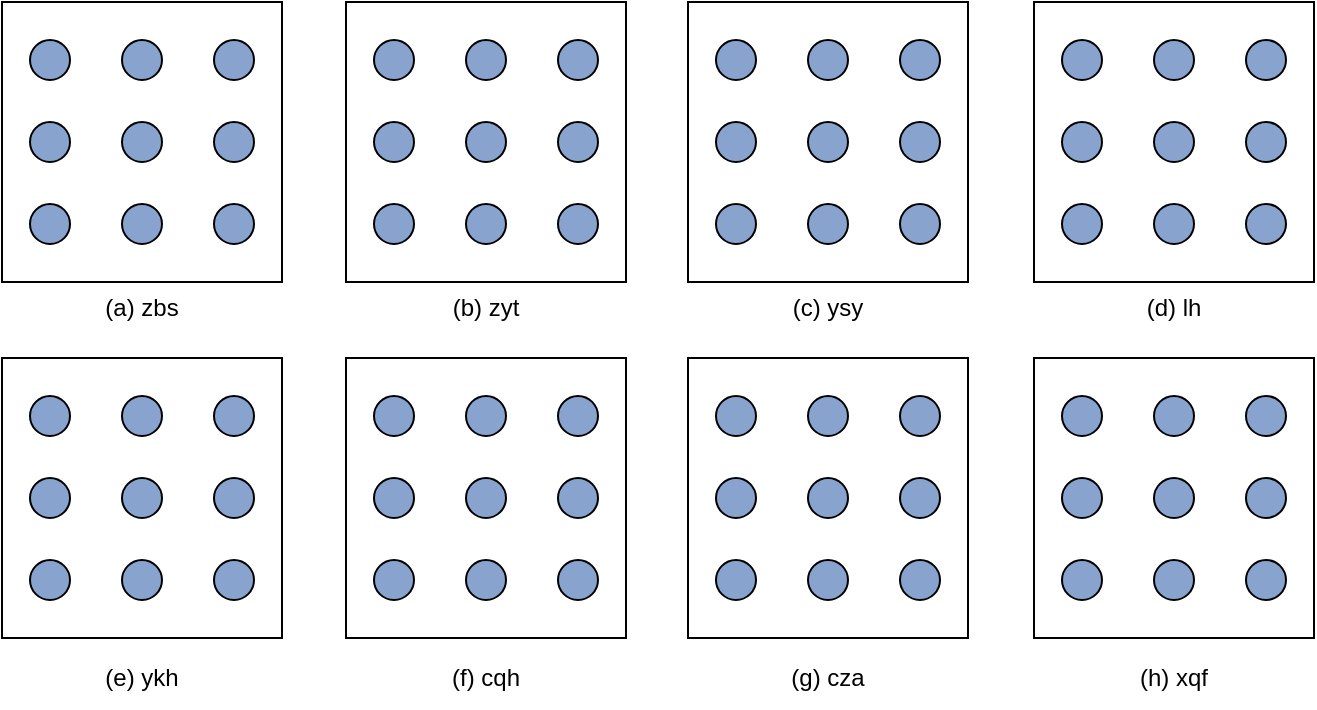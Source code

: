 <mxfile version="18.0.7" type="github">
  <diagram id="_xZDCPKDJ4cOwNuJxsT0" name="Page-1">
    <mxGraphModel dx="782" dy="482" grid="0" gridSize="10" guides="1" tooltips="1" connect="1" arrows="1" fold="1" page="1" pageScale="1" pageWidth="827" pageHeight="1169" math="0" shadow="0">
      <root>
        <mxCell id="0" />
        <mxCell id="1" parent="0" />
        <mxCell id="hkOxzjE-X1axXh_WFCk2-1" value="" style="whiteSpace=wrap;html=1;aspect=fixed;" vertex="1" parent="1">
          <mxGeometry x="46" y="276" width="140" height="140" as="geometry" />
        </mxCell>
        <mxCell id="hkOxzjE-X1axXh_WFCk2-2" value="" style="ellipse;whiteSpace=wrap;html=1;aspect=fixed;fillColor=#88A4CE;strokeColor=#000000;" vertex="1" parent="1">
          <mxGeometry x="60" y="295" width="20" height="20" as="geometry" />
        </mxCell>
        <mxCell id="hkOxzjE-X1axXh_WFCk2-3" value="" style="ellipse;whiteSpace=wrap;html=1;aspect=fixed;fillColor=#88A4CE;strokeColor=#000000;" vertex="1" parent="1">
          <mxGeometry x="106" y="295" width="20" height="20" as="geometry" />
        </mxCell>
        <mxCell id="hkOxzjE-X1axXh_WFCk2-4" value="" style="ellipse;whiteSpace=wrap;html=1;aspect=fixed;fillColor=#88A4CE;" vertex="1" parent="1">
          <mxGeometry x="152" y="295" width="20" height="20" as="geometry" />
        </mxCell>
        <mxCell id="hkOxzjE-X1axXh_WFCk2-5" value="" style="ellipse;whiteSpace=wrap;html=1;aspect=fixed;fillColor=#88A4CE;" vertex="1" parent="1">
          <mxGeometry x="60" y="336" width="20" height="20" as="geometry" />
        </mxCell>
        <mxCell id="hkOxzjE-X1axXh_WFCk2-6" value="" style="ellipse;whiteSpace=wrap;html=1;aspect=fixed;fillColor=#88A4CE;" vertex="1" parent="1">
          <mxGeometry x="106" y="336" width="20" height="20" as="geometry" />
        </mxCell>
        <mxCell id="hkOxzjE-X1axXh_WFCk2-7" value="" style="ellipse;whiteSpace=wrap;html=1;aspect=fixed;fillColor=#88A4CE;" vertex="1" parent="1">
          <mxGeometry x="152" y="336" width="20" height="20" as="geometry" />
        </mxCell>
        <mxCell id="hkOxzjE-X1axXh_WFCk2-8" value="" style="ellipse;whiteSpace=wrap;html=1;aspect=fixed;fillColor=#88A4CE;" vertex="1" parent="1">
          <mxGeometry x="60" y="377" width="20" height="20" as="geometry" />
        </mxCell>
        <mxCell id="hkOxzjE-X1axXh_WFCk2-9" value="" style="ellipse;whiteSpace=wrap;html=1;aspect=fixed;fillColor=#88A4CE;" vertex="1" parent="1">
          <mxGeometry x="152" y="377" width="20" height="20" as="geometry" />
        </mxCell>
        <mxCell id="hkOxzjE-X1axXh_WFCk2-10" value="" style="ellipse;whiteSpace=wrap;html=1;aspect=fixed;fillColor=#88A4CE;" vertex="1" parent="1">
          <mxGeometry x="106" y="377" width="20" height="20" as="geometry" />
        </mxCell>
        <mxCell id="hkOxzjE-X1axXh_WFCk2-11" value="" style="whiteSpace=wrap;html=1;aspect=fixed;" vertex="1" parent="1">
          <mxGeometry x="218" y="276" width="140" height="140" as="geometry" />
        </mxCell>
        <mxCell id="hkOxzjE-X1axXh_WFCk2-12" value="" style="ellipse;whiteSpace=wrap;html=1;aspect=fixed;fillColor=#88A4CE;strokeColor=#000000;" vertex="1" parent="1">
          <mxGeometry x="232" y="295" width="20" height="20" as="geometry" />
        </mxCell>
        <mxCell id="hkOxzjE-X1axXh_WFCk2-13" value="" style="ellipse;whiteSpace=wrap;html=1;aspect=fixed;fillColor=#88A4CE;strokeColor=#000000;" vertex="1" parent="1">
          <mxGeometry x="278" y="295" width="20" height="20" as="geometry" />
        </mxCell>
        <mxCell id="hkOxzjE-X1axXh_WFCk2-14" value="" style="ellipse;whiteSpace=wrap;html=1;aspect=fixed;fillColor=#88A4CE;" vertex="1" parent="1">
          <mxGeometry x="324" y="295" width="20" height="20" as="geometry" />
        </mxCell>
        <mxCell id="hkOxzjE-X1axXh_WFCk2-15" value="" style="ellipse;whiteSpace=wrap;html=1;aspect=fixed;fillColor=#88A4CE;" vertex="1" parent="1">
          <mxGeometry x="232" y="336" width="20" height="20" as="geometry" />
        </mxCell>
        <mxCell id="hkOxzjE-X1axXh_WFCk2-16" value="" style="ellipse;whiteSpace=wrap;html=1;aspect=fixed;fillColor=#88A4CE;" vertex="1" parent="1">
          <mxGeometry x="278" y="336" width="20" height="20" as="geometry" />
        </mxCell>
        <mxCell id="hkOxzjE-X1axXh_WFCk2-17" value="" style="ellipse;whiteSpace=wrap;html=1;aspect=fixed;fillColor=#88A4CE;" vertex="1" parent="1">
          <mxGeometry x="324" y="336" width="20" height="20" as="geometry" />
        </mxCell>
        <mxCell id="hkOxzjE-X1axXh_WFCk2-18" value="" style="ellipse;whiteSpace=wrap;html=1;aspect=fixed;fillColor=#88A4CE;" vertex="1" parent="1">
          <mxGeometry x="232" y="377" width="20" height="20" as="geometry" />
        </mxCell>
        <mxCell id="hkOxzjE-X1axXh_WFCk2-19" value="" style="ellipse;whiteSpace=wrap;html=1;aspect=fixed;fillColor=#88A4CE;" vertex="1" parent="1">
          <mxGeometry x="324" y="377" width="20" height="20" as="geometry" />
        </mxCell>
        <mxCell id="hkOxzjE-X1axXh_WFCk2-20" value="" style="ellipse;whiteSpace=wrap;html=1;aspect=fixed;fillColor=#88A4CE;" vertex="1" parent="1">
          <mxGeometry x="278" y="377" width="20" height="20" as="geometry" />
        </mxCell>
        <mxCell id="hkOxzjE-X1axXh_WFCk2-21" value="" style="whiteSpace=wrap;html=1;aspect=fixed;" vertex="1" parent="1">
          <mxGeometry x="389" y="276" width="140" height="140" as="geometry" />
        </mxCell>
        <mxCell id="hkOxzjE-X1axXh_WFCk2-22" value="" style="ellipse;whiteSpace=wrap;html=1;aspect=fixed;fillColor=#88A4CE;strokeColor=#000000;" vertex="1" parent="1">
          <mxGeometry x="403" y="295" width="20" height="20" as="geometry" />
        </mxCell>
        <mxCell id="hkOxzjE-X1axXh_WFCk2-23" value="" style="ellipse;whiteSpace=wrap;html=1;aspect=fixed;fillColor=#88A4CE;strokeColor=#000000;" vertex="1" parent="1">
          <mxGeometry x="449" y="295" width="20" height="20" as="geometry" />
        </mxCell>
        <mxCell id="hkOxzjE-X1axXh_WFCk2-24" value="" style="ellipse;whiteSpace=wrap;html=1;aspect=fixed;fillColor=#88A4CE;" vertex="1" parent="1">
          <mxGeometry x="495" y="295" width="20" height="20" as="geometry" />
        </mxCell>
        <mxCell id="hkOxzjE-X1axXh_WFCk2-25" value="" style="ellipse;whiteSpace=wrap;html=1;aspect=fixed;fillColor=#88A4CE;" vertex="1" parent="1">
          <mxGeometry x="403" y="336" width="20" height="20" as="geometry" />
        </mxCell>
        <mxCell id="hkOxzjE-X1axXh_WFCk2-26" value="" style="ellipse;whiteSpace=wrap;html=1;aspect=fixed;fillColor=#88A4CE;" vertex="1" parent="1">
          <mxGeometry x="449" y="336" width="20" height="20" as="geometry" />
        </mxCell>
        <mxCell id="hkOxzjE-X1axXh_WFCk2-27" value="" style="ellipse;whiteSpace=wrap;html=1;aspect=fixed;fillColor=#88A4CE;" vertex="1" parent="1">
          <mxGeometry x="495" y="336" width="20" height="20" as="geometry" />
        </mxCell>
        <mxCell id="hkOxzjE-X1axXh_WFCk2-28" value="" style="ellipse;whiteSpace=wrap;html=1;aspect=fixed;fillColor=#88A4CE;" vertex="1" parent="1">
          <mxGeometry x="403" y="377" width="20" height="20" as="geometry" />
        </mxCell>
        <mxCell id="hkOxzjE-X1axXh_WFCk2-29" value="" style="ellipse;whiteSpace=wrap;html=1;aspect=fixed;fillColor=#88A4CE;" vertex="1" parent="1">
          <mxGeometry x="495" y="377" width="20" height="20" as="geometry" />
        </mxCell>
        <mxCell id="hkOxzjE-X1axXh_WFCk2-30" value="" style="ellipse;whiteSpace=wrap;html=1;aspect=fixed;fillColor=#88A4CE;" vertex="1" parent="1">
          <mxGeometry x="449" y="377" width="20" height="20" as="geometry" />
        </mxCell>
        <mxCell id="hkOxzjE-X1axXh_WFCk2-31" value="" style="whiteSpace=wrap;html=1;aspect=fixed;" vertex="1" parent="1">
          <mxGeometry x="562" y="276" width="140" height="140" as="geometry" />
        </mxCell>
        <mxCell id="hkOxzjE-X1axXh_WFCk2-32" value="" style="ellipse;whiteSpace=wrap;html=1;aspect=fixed;fillColor=#88A4CE;strokeColor=#000000;" vertex="1" parent="1">
          <mxGeometry x="576" y="295" width="20" height="20" as="geometry" />
        </mxCell>
        <mxCell id="hkOxzjE-X1axXh_WFCk2-33" value="" style="ellipse;whiteSpace=wrap;html=1;aspect=fixed;fillColor=#88A4CE;strokeColor=#000000;" vertex="1" parent="1">
          <mxGeometry x="622" y="295" width="20" height="20" as="geometry" />
        </mxCell>
        <mxCell id="hkOxzjE-X1axXh_WFCk2-34" value="" style="ellipse;whiteSpace=wrap;html=1;aspect=fixed;fillColor=#88A4CE;" vertex="1" parent="1">
          <mxGeometry x="668" y="295" width="20" height="20" as="geometry" />
        </mxCell>
        <mxCell id="hkOxzjE-X1axXh_WFCk2-35" value="" style="ellipse;whiteSpace=wrap;html=1;aspect=fixed;fillColor=#88A4CE;" vertex="1" parent="1">
          <mxGeometry x="576" y="336" width="20" height="20" as="geometry" />
        </mxCell>
        <mxCell id="hkOxzjE-X1axXh_WFCk2-36" value="" style="ellipse;whiteSpace=wrap;html=1;aspect=fixed;fillColor=#88A4CE;" vertex="1" parent="1">
          <mxGeometry x="622" y="336" width="20" height="20" as="geometry" />
        </mxCell>
        <mxCell id="hkOxzjE-X1axXh_WFCk2-37" value="" style="ellipse;whiteSpace=wrap;html=1;aspect=fixed;fillColor=#88A4CE;" vertex="1" parent="1">
          <mxGeometry x="668" y="336" width="20" height="20" as="geometry" />
        </mxCell>
        <mxCell id="hkOxzjE-X1axXh_WFCk2-38" value="" style="ellipse;whiteSpace=wrap;html=1;aspect=fixed;fillColor=#88A4CE;" vertex="1" parent="1">
          <mxGeometry x="576" y="377" width="20" height="20" as="geometry" />
        </mxCell>
        <mxCell id="hkOxzjE-X1axXh_WFCk2-39" value="" style="ellipse;whiteSpace=wrap;html=1;aspect=fixed;fillColor=#88A4CE;" vertex="1" parent="1">
          <mxGeometry x="668" y="377" width="20" height="20" as="geometry" />
        </mxCell>
        <mxCell id="hkOxzjE-X1axXh_WFCk2-40" value="" style="ellipse;whiteSpace=wrap;html=1;aspect=fixed;fillColor=#88A4CE;" vertex="1" parent="1">
          <mxGeometry x="622" y="377" width="20" height="20" as="geometry" />
        </mxCell>
        <mxCell id="hkOxzjE-X1axXh_WFCk2-41" value="" style="whiteSpace=wrap;html=1;aspect=fixed;" vertex="1" parent="1">
          <mxGeometry x="46" y="454" width="140" height="140" as="geometry" />
        </mxCell>
        <mxCell id="hkOxzjE-X1axXh_WFCk2-42" value="" style="ellipse;whiteSpace=wrap;html=1;aspect=fixed;fillColor=#88A4CE;strokeColor=#000000;" vertex="1" parent="1">
          <mxGeometry x="60" y="473" width="20" height="20" as="geometry" />
        </mxCell>
        <mxCell id="hkOxzjE-X1axXh_WFCk2-43" value="" style="ellipse;whiteSpace=wrap;html=1;aspect=fixed;fillColor=#88A4CE;strokeColor=#000000;" vertex="1" parent="1">
          <mxGeometry x="106" y="473" width="20" height="20" as="geometry" />
        </mxCell>
        <mxCell id="hkOxzjE-X1axXh_WFCk2-44" value="" style="ellipse;whiteSpace=wrap;html=1;aspect=fixed;fillColor=#88A4CE;" vertex="1" parent="1">
          <mxGeometry x="152" y="473" width="20" height="20" as="geometry" />
        </mxCell>
        <mxCell id="hkOxzjE-X1axXh_WFCk2-45" value="" style="ellipse;whiteSpace=wrap;html=1;aspect=fixed;fillColor=#88A4CE;" vertex="1" parent="1">
          <mxGeometry x="60" y="514" width="20" height="20" as="geometry" />
        </mxCell>
        <mxCell id="hkOxzjE-X1axXh_WFCk2-46" value="" style="ellipse;whiteSpace=wrap;html=1;aspect=fixed;fillColor=#88A4CE;" vertex="1" parent="1">
          <mxGeometry x="106" y="514" width="20" height="20" as="geometry" />
        </mxCell>
        <mxCell id="hkOxzjE-X1axXh_WFCk2-47" value="" style="ellipse;whiteSpace=wrap;html=1;aspect=fixed;fillColor=#88A4CE;" vertex="1" parent="1">
          <mxGeometry x="152" y="514" width="20" height="20" as="geometry" />
        </mxCell>
        <mxCell id="hkOxzjE-X1axXh_WFCk2-48" value="" style="ellipse;whiteSpace=wrap;html=1;aspect=fixed;fillColor=#88A4CE;" vertex="1" parent="1">
          <mxGeometry x="60" y="555" width="20" height="20" as="geometry" />
        </mxCell>
        <mxCell id="hkOxzjE-X1axXh_WFCk2-49" value="" style="ellipse;whiteSpace=wrap;html=1;aspect=fixed;fillColor=#88A4CE;" vertex="1" parent="1">
          <mxGeometry x="152" y="555" width="20" height="20" as="geometry" />
        </mxCell>
        <mxCell id="hkOxzjE-X1axXh_WFCk2-50" value="" style="ellipse;whiteSpace=wrap;html=1;aspect=fixed;fillColor=#88A4CE;" vertex="1" parent="1">
          <mxGeometry x="106" y="555" width="20" height="20" as="geometry" />
        </mxCell>
        <mxCell id="hkOxzjE-X1axXh_WFCk2-51" value="" style="whiteSpace=wrap;html=1;aspect=fixed;" vertex="1" parent="1">
          <mxGeometry x="218" y="454" width="140" height="140" as="geometry" />
        </mxCell>
        <mxCell id="hkOxzjE-X1axXh_WFCk2-52" value="" style="ellipse;whiteSpace=wrap;html=1;aspect=fixed;fillColor=#88A4CE;strokeColor=#000000;" vertex="1" parent="1">
          <mxGeometry x="232" y="473" width="20" height="20" as="geometry" />
        </mxCell>
        <mxCell id="hkOxzjE-X1axXh_WFCk2-53" value="" style="ellipse;whiteSpace=wrap;html=1;aspect=fixed;fillColor=#88A4CE;strokeColor=#000000;" vertex="1" parent="1">
          <mxGeometry x="278" y="473" width="20" height="20" as="geometry" />
        </mxCell>
        <mxCell id="hkOxzjE-X1axXh_WFCk2-54" value="" style="ellipse;whiteSpace=wrap;html=1;aspect=fixed;fillColor=#88A4CE;" vertex="1" parent="1">
          <mxGeometry x="324" y="473" width="20" height="20" as="geometry" />
        </mxCell>
        <mxCell id="hkOxzjE-X1axXh_WFCk2-55" value="" style="ellipse;whiteSpace=wrap;html=1;aspect=fixed;fillColor=#88A4CE;" vertex="1" parent="1">
          <mxGeometry x="232" y="514" width="20" height="20" as="geometry" />
        </mxCell>
        <mxCell id="hkOxzjE-X1axXh_WFCk2-56" value="" style="ellipse;whiteSpace=wrap;html=1;aspect=fixed;fillColor=#88A4CE;" vertex="1" parent="1">
          <mxGeometry x="278" y="514" width="20" height="20" as="geometry" />
        </mxCell>
        <mxCell id="hkOxzjE-X1axXh_WFCk2-57" value="" style="ellipse;whiteSpace=wrap;html=1;aspect=fixed;fillColor=#88A4CE;" vertex="1" parent="1">
          <mxGeometry x="324" y="514" width="20" height="20" as="geometry" />
        </mxCell>
        <mxCell id="hkOxzjE-X1axXh_WFCk2-58" value="" style="ellipse;whiteSpace=wrap;html=1;aspect=fixed;fillColor=#88A4CE;" vertex="1" parent="1">
          <mxGeometry x="232" y="555" width="20" height="20" as="geometry" />
        </mxCell>
        <mxCell id="hkOxzjE-X1axXh_WFCk2-59" value="" style="ellipse;whiteSpace=wrap;html=1;aspect=fixed;fillColor=#88A4CE;" vertex="1" parent="1">
          <mxGeometry x="324" y="555" width="20" height="20" as="geometry" />
        </mxCell>
        <mxCell id="hkOxzjE-X1axXh_WFCk2-60" value="" style="ellipse;whiteSpace=wrap;html=1;aspect=fixed;fillColor=#88A4CE;" vertex="1" parent="1">
          <mxGeometry x="278" y="555" width="20" height="20" as="geometry" />
        </mxCell>
        <mxCell id="hkOxzjE-X1axXh_WFCk2-61" value="" style="whiteSpace=wrap;html=1;aspect=fixed;" vertex="1" parent="1">
          <mxGeometry x="389" y="454" width="140" height="140" as="geometry" />
        </mxCell>
        <mxCell id="hkOxzjE-X1axXh_WFCk2-62" value="" style="ellipse;whiteSpace=wrap;html=1;aspect=fixed;fillColor=#88A4CE;strokeColor=#000000;" vertex="1" parent="1">
          <mxGeometry x="403" y="473" width="20" height="20" as="geometry" />
        </mxCell>
        <mxCell id="hkOxzjE-X1axXh_WFCk2-63" value="" style="ellipse;whiteSpace=wrap;html=1;aspect=fixed;fillColor=#88A4CE;strokeColor=#000000;" vertex="1" parent="1">
          <mxGeometry x="449" y="473" width="20" height="20" as="geometry" />
        </mxCell>
        <mxCell id="hkOxzjE-X1axXh_WFCk2-64" value="" style="ellipse;whiteSpace=wrap;html=1;aspect=fixed;fillColor=#88A4CE;" vertex="1" parent="1">
          <mxGeometry x="495" y="473" width="20" height="20" as="geometry" />
        </mxCell>
        <mxCell id="hkOxzjE-X1axXh_WFCk2-65" value="" style="ellipse;whiteSpace=wrap;html=1;aspect=fixed;fillColor=#88A4CE;" vertex="1" parent="1">
          <mxGeometry x="403" y="514" width="20" height="20" as="geometry" />
        </mxCell>
        <mxCell id="hkOxzjE-X1axXh_WFCk2-66" value="" style="ellipse;whiteSpace=wrap;html=1;aspect=fixed;fillColor=#88A4CE;" vertex="1" parent="1">
          <mxGeometry x="449" y="514" width="20" height="20" as="geometry" />
        </mxCell>
        <mxCell id="hkOxzjE-X1axXh_WFCk2-67" value="" style="ellipse;whiteSpace=wrap;html=1;aspect=fixed;fillColor=#88A4CE;" vertex="1" parent="1">
          <mxGeometry x="495" y="514" width="20" height="20" as="geometry" />
        </mxCell>
        <mxCell id="hkOxzjE-X1axXh_WFCk2-68" value="" style="ellipse;whiteSpace=wrap;html=1;aspect=fixed;fillColor=#88A4CE;" vertex="1" parent="1">
          <mxGeometry x="403" y="555" width="20" height="20" as="geometry" />
        </mxCell>
        <mxCell id="hkOxzjE-X1axXh_WFCk2-69" value="" style="ellipse;whiteSpace=wrap;html=1;aspect=fixed;fillColor=#88A4CE;" vertex="1" parent="1">
          <mxGeometry x="495" y="555" width="20" height="20" as="geometry" />
        </mxCell>
        <mxCell id="hkOxzjE-X1axXh_WFCk2-70" value="" style="ellipse;whiteSpace=wrap;html=1;aspect=fixed;fillColor=#88A4CE;" vertex="1" parent="1">
          <mxGeometry x="449" y="555" width="20" height="20" as="geometry" />
        </mxCell>
        <mxCell id="hkOxzjE-X1axXh_WFCk2-71" value="" style="whiteSpace=wrap;html=1;aspect=fixed;" vertex="1" parent="1">
          <mxGeometry x="562" y="454" width="140" height="140" as="geometry" />
        </mxCell>
        <mxCell id="hkOxzjE-X1axXh_WFCk2-72" value="" style="ellipse;whiteSpace=wrap;html=1;aspect=fixed;fillColor=#88A4CE;strokeColor=#000000;" vertex="1" parent="1">
          <mxGeometry x="576" y="473" width="20" height="20" as="geometry" />
        </mxCell>
        <mxCell id="hkOxzjE-X1axXh_WFCk2-73" value="" style="ellipse;whiteSpace=wrap;html=1;aspect=fixed;fillColor=#88A4CE;strokeColor=#000000;" vertex="1" parent="1">
          <mxGeometry x="622" y="473" width="20" height="20" as="geometry" />
        </mxCell>
        <mxCell id="hkOxzjE-X1axXh_WFCk2-74" value="" style="ellipse;whiteSpace=wrap;html=1;aspect=fixed;fillColor=#88A4CE;" vertex="1" parent="1">
          <mxGeometry x="668" y="473" width="20" height="20" as="geometry" />
        </mxCell>
        <mxCell id="hkOxzjE-X1axXh_WFCk2-75" value="" style="ellipse;whiteSpace=wrap;html=1;aspect=fixed;fillColor=#88A4CE;" vertex="1" parent="1">
          <mxGeometry x="576" y="514" width="20" height="20" as="geometry" />
        </mxCell>
        <mxCell id="hkOxzjE-X1axXh_WFCk2-76" value="" style="ellipse;whiteSpace=wrap;html=1;aspect=fixed;fillColor=#88A4CE;" vertex="1" parent="1">
          <mxGeometry x="622" y="514" width="20" height="20" as="geometry" />
        </mxCell>
        <mxCell id="hkOxzjE-X1axXh_WFCk2-77" value="" style="ellipse;whiteSpace=wrap;html=1;aspect=fixed;fillColor=#88A4CE;" vertex="1" parent="1">
          <mxGeometry x="668" y="514" width="20" height="20" as="geometry" />
        </mxCell>
        <mxCell id="hkOxzjE-X1axXh_WFCk2-78" value="" style="ellipse;whiteSpace=wrap;html=1;aspect=fixed;fillColor=#88A4CE;" vertex="1" parent="1">
          <mxGeometry x="576" y="555" width="20" height="20" as="geometry" />
        </mxCell>
        <mxCell id="hkOxzjE-X1axXh_WFCk2-79" value="" style="ellipse;whiteSpace=wrap;html=1;aspect=fixed;fillColor=#88A4CE;" vertex="1" parent="1">
          <mxGeometry x="668" y="555" width="20" height="20" as="geometry" />
        </mxCell>
        <mxCell id="hkOxzjE-X1axXh_WFCk2-80" value="" style="ellipse;whiteSpace=wrap;html=1;aspect=fixed;fillColor=#88A4CE;" vertex="1" parent="1">
          <mxGeometry x="622" y="555" width="20" height="20" as="geometry" />
        </mxCell>
        <mxCell id="hkOxzjE-X1axXh_WFCk2-81" value="(a) zbs" style="text;html=1;strokeColor=none;fillColor=none;align=center;verticalAlign=middle;whiteSpace=wrap;rounded=0;" vertex="1" parent="1">
          <mxGeometry x="86" y="414" width="60" height="30" as="geometry" />
        </mxCell>
        <mxCell id="hkOxzjE-X1axXh_WFCk2-82" value="(b) zyt" style="text;html=1;strokeColor=none;fillColor=none;align=center;verticalAlign=middle;whiteSpace=wrap;rounded=0;" vertex="1" parent="1">
          <mxGeometry x="258" y="414" width="60" height="30" as="geometry" />
        </mxCell>
        <mxCell id="hkOxzjE-X1axXh_WFCk2-83" value="(c) ysy" style="text;html=1;strokeColor=none;fillColor=none;align=center;verticalAlign=middle;whiteSpace=wrap;rounded=0;" vertex="1" parent="1">
          <mxGeometry x="429" y="414" width="60" height="30" as="geometry" />
        </mxCell>
        <mxCell id="hkOxzjE-X1axXh_WFCk2-84" value="(d) lh" style="text;html=1;strokeColor=none;fillColor=none;align=center;verticalAlign=middle;whiteSpace=wrap;rounded=0;" vertex="1" parent="1">
          <mxGeometry x="602" y="414" width="60" height="30" as="geometry" />
        </mxCell>
        <mxCell id="hkOxzjE-X1axXh_WFCk2-89" value="(e) ykh" style="text;html=1;strokeColor=none;fillColor=none;align=center;verticalAlign=middle;whiteSpace=wrap;rounded=0;" vertex="1" parent="1">
          <mxGeometry x="86" y="599" width="60" height="30" as="geometry" />
        </mxCell>
        <mxCell id="hkOxzjE-X1axXh_WFCk2-91" value="(f) cqh" style="text;html=1;strokeColor=none;fillColor=none;align=center;verticalAlign=middle;whiteSpace=wrap;rounded=0;" vertex="1" parent="1">
          <mxGeometry x="258" y="599" width="60" height="30" as="geometry" />
        </mxCell>
        <mxCell id="hkOxzjE-X1axXh_WFCk2-92" value="(g) cza" style="text;html=1;strokeColor=none;fillColor=none;align=center;verticalAlign=middle;whiteSpace=wrap;rounded=0;" vertex="1" parent="1">
          <mxGeometry x="429" y="599" width="60" height="30" as="geometry" />
        </mxCell>
        <mxCell id="hkOxzjE-X1axXh_WFCk2-93" value="(h) xqf" style="text;html=1;strokeColor=none;fillColor=none;align=center;verticalAlign=middle;whiteSpace=wrap;rounded=0;" vertex="1" parent="1">
          <mxGeometry x="602" y="599" width="60" height="30" as="geometry" />
        </mxCell>
      </root>
    </mxGraphModel>
  </diagram>
</mxfile>
